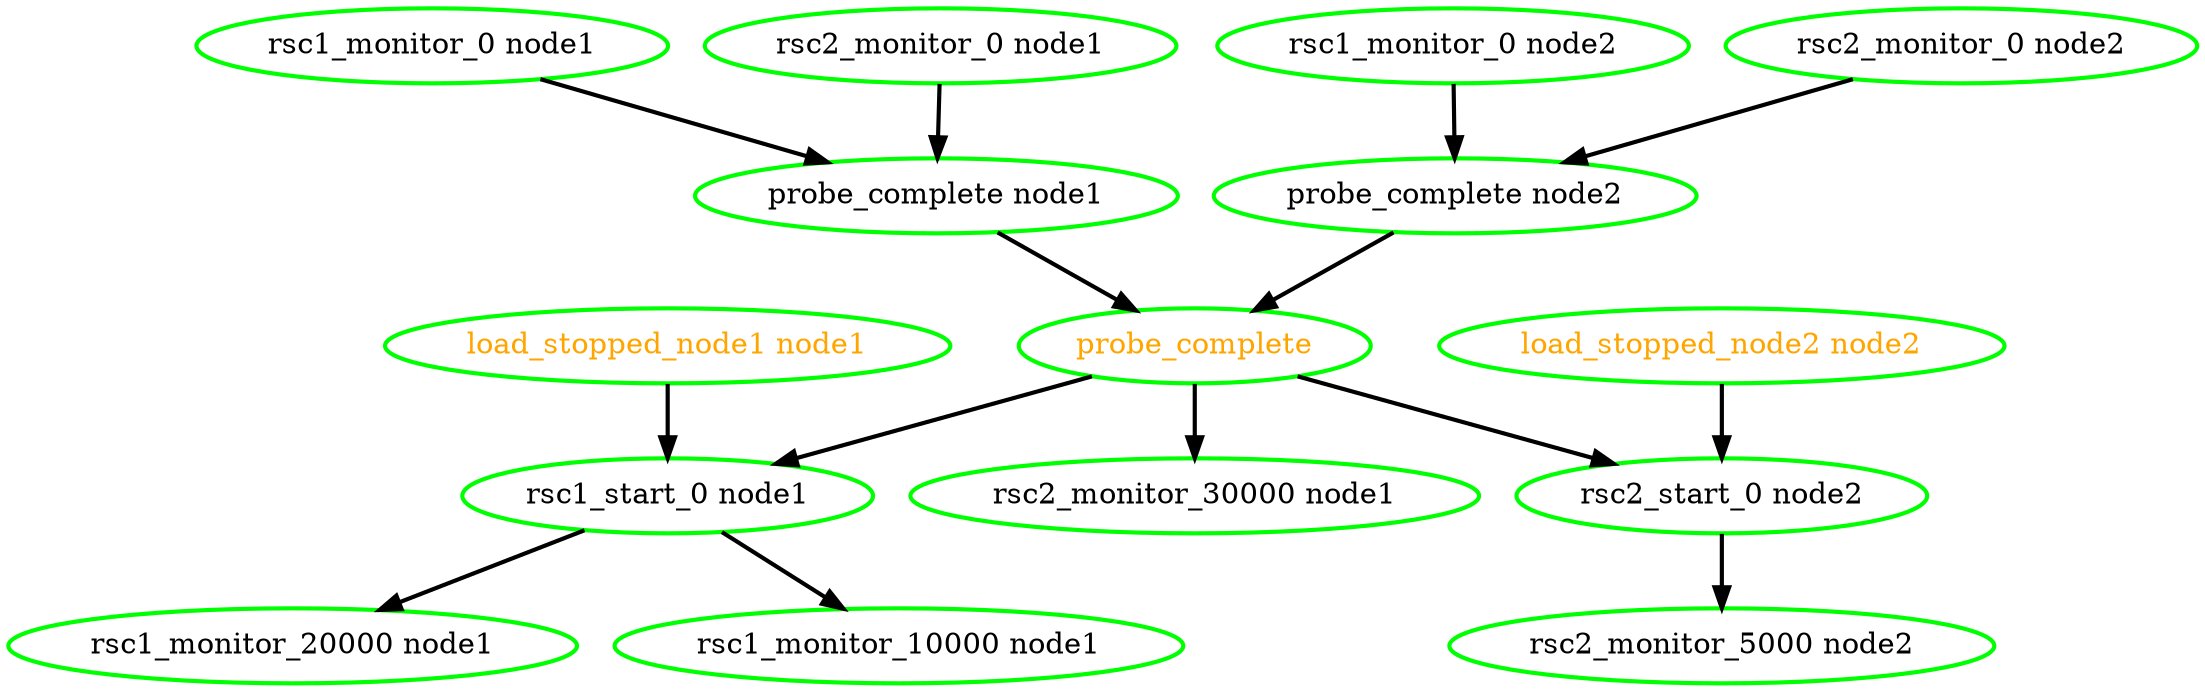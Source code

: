 digraph "g" {
"load_stopped_node1 node1" -> "rsc1_start_0 node1" [ style = bold]
"load_stopped_node1 node1" [ style=bold color="green" fontcolor="orange"]
"load_stopped_node2 node2" -> "rsc2_start_0 node2" [ style = bold]
"load_stopped_node2 node2" [ style=bold color="green" fontcolor="orange"]
"probe_complete node1" -> "probe_complete" [ style = bold]
"probe_complete node1" [ style=bold color="green" fontcolor="black"]
"probe_complete node2" -> "probe_complete" [ style = bold]
"probe_complete node2" [ style=bold color="green" fontcolor="black"]
"probe_complete" -> "rsc1_start_0 node1" [ style = bold]
"probe_complete" -> "rsc2_monitor_30000 node1" [ style = bold]
"probe_complete" -> "rsc2_start_0 node2" [ style = bold]
"probe_complete" [ style=bold color="green" fontcolor="orange"]
"rsc1_monitor_0 node1" -> "probe_complete node1" [ style = bold]
"rsc1_monitor_0 node1" [ style=bold color="green" fontcolor="black"]
"rsc1_monitor_0 node2" -> "probe_complete node2" [ style = bold]
"rsc1_monitor_0 node2" [ style=bold color="green" fontcolor="black"]
"rsc1_monitor_10000 node1" [ style=bold color="green" fontcolor="black"]
"rsc1_monitor_20000 node1" [ style=bold color="green" fontcolor="black"]
"rsc1_start_0 node1" -> "rsc1_monitor_10000 node1" [ style = bold]
"rsc1_start_0 node1" -> "rsc1_monitor_20000 node1" [ style = bold]
"rsc1_start_0 node1" [ style=bold color="green" fontcolor="black"]
"rsc2_monitor_0 node1" -> "probe_complete node1" [ style = bold]
"rsc2_monitor_0 node1" [ style=bold color="green" fontcolor="black"]
"rsc2_monitor_0 node2" -> "probe_complete node2" [ style = bold]
"rsc2_monitor_0 node2" [ style=bold color="green" fontcolor="black"]
"rsc2_monitor_30000 node1" [ style=bold color="green" fontcolor="black"]
"rsc2_monitor_5000 node2" [ style=bold color="green" fontcolor="black"]
"rsc2_start_0 node2" -> "rsc2_monitor_5000 node2" [ style = bold]
"rsc2_start_0 node2" [ style=bold color="green" fontcolor="black"]
}
